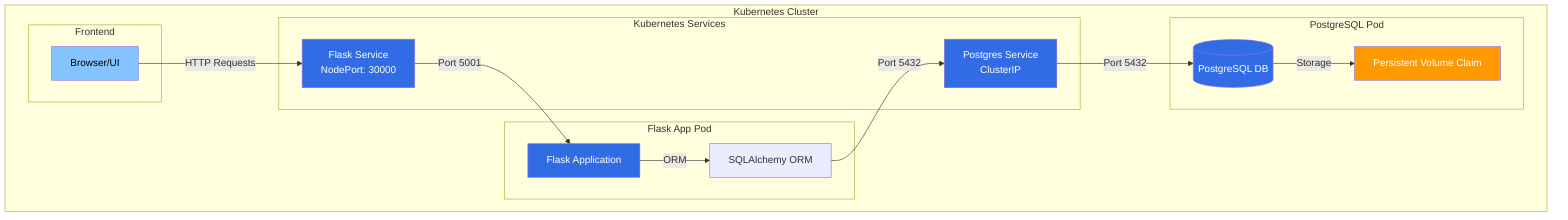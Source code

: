 graph TB
    subgraph Kubernetes Cluster
        subgraph Frontend
            UI[Browser/UI]
        end

        subgraph "Flask App Pod"
            Flask[Flask Application]
            SQLAlchemy[SQLAlchemy ORM]
        end

        subgraph "PostgreSQL Pod"
            Postgres[(PostgreSQL DB)]
            PVC[Persistent Volume Claim]
        end

        subgraph "Kubernetes Services"
            FlaskService[Flask Service<br>NodePort: 30000]
            PostgresService[Postgres Service<br>ClusterIP]
        end
    end

    UI -->|HTTP Requests| FlaskService
    FlaskService -->|Port 5001| Flask
    Flask -->|ORM| SQLAlchemy
    SQLAlchemy -->|Port 5432| PostgresService
    PostgresService -->|Port 5432| Postgres
    Postgres -->|Storage| PVC

    classDef k8sService fill:#326ce5,color:white;
    classDef pod fill:#326ce5,color:white;
    classDef storage fill:#ff9900,color:white;
    classDef frontend fill:#85c3ff,color:black;

    class FlaskService,PostgresService k8sService;
    class Flask,Postgres pod;
    class PVC storage;
    class UI frontend;